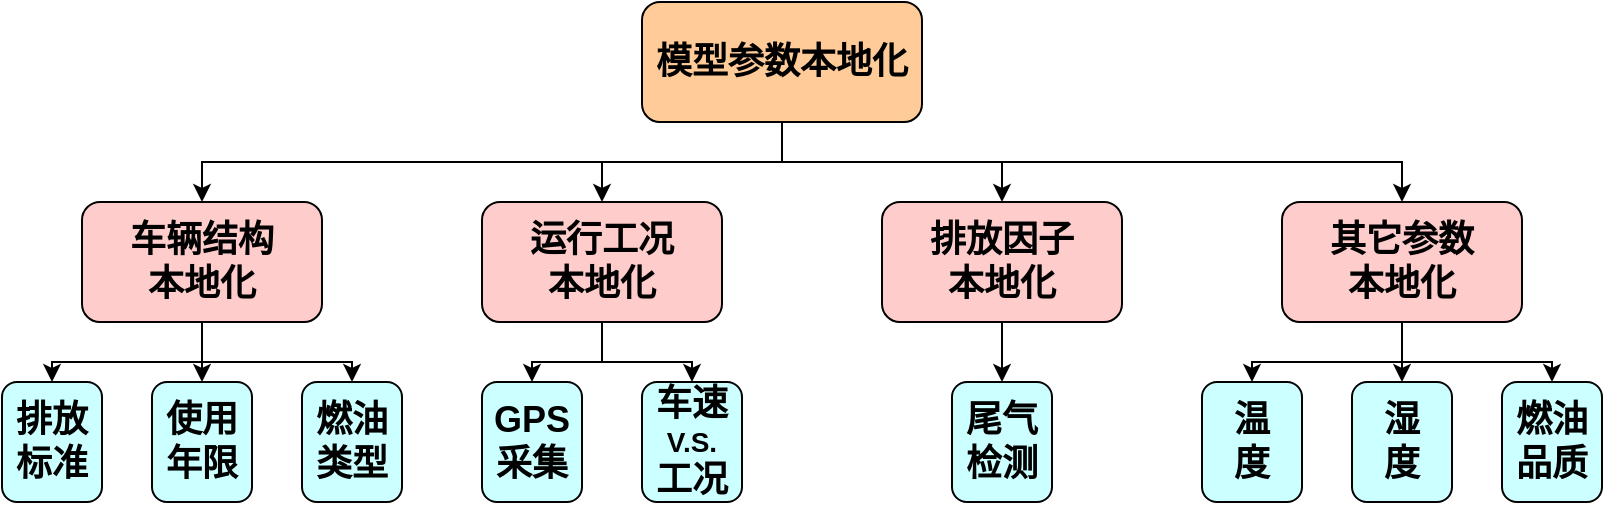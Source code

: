 <mxfile version="13.10.4" type="github">
  <diagram id="bN34Vr2TGb9hUtaHAPsd" name="Page-1">
    <mxGraphModel dx="868" dy="482" grid="1" gridSize="10" guides="1" tooltips="1" connect="1" arrows="1" fold="1" page="1" pageScale="1" pageWidth="1169" pageHeight="827" math="0" shadow="0">
      <root>
        <mxCell id="0" />
        <mxCell id="1" parent="0" />
        <mxCell id="fRTm9crbE09WPWOibQkh-7" style="edgeStyle=orthogonalEdgeStyle;rounded=0;orthogonalLoop=1;jettySize=auto;html=1;exitX=0.5;exitY=1;exitDx=0;exitDy=0;entryX=0.5;entryY=0;entryDx=0;entryDy=0;" parent="1" source="fRTm9crbE09WPWOibQkh-1" target="fRTm9crbE09WPWOibQkh-3" edge="1">
          <mxGeometry relative="1" as="geometry" />
        </mxCell>
        <mxCell id="fRTm9crbE09WPWOibQkh-8" style="edgeStyle=orthogonalEdgeStyle;rounded=0;orthogonalLoop=1;jettySize=auto;html=1;exitX=0.5;exitY=1;exitDx=0;exitDy=0;entryX=0.5;entryY=0;entryDx=0;entryDy=0;" parent="1" source="fRTm9crbE09WPWOibQkh-1" target="fRTm9crbE09WPWOibQkh-6" edge="1">
          <mxGeometry relative="1" as="geometry" />
        </mxCell>
        <mxCell id="fRTm9crbE09WPWOibQkh-9" style="edgeStyle=orthogonalEdgeStyle;rounded=0;orthogonalLoop=1;jettySize=auto;html=1;exitX=0.5;exitY=1;exitDx=0;exitDy=0;entryX=0.5;entryY=0;entryDx=0;entryDy=0;" parent="1" source="fRTm9crbE09WPWOibQkh-1" target="fRTm9crbE09WPWOibQkh-5" edge="1">
          <mxGeometry relative="1" as="geometry" />
        </mxCell>
        <mxCell id="fRTm9crbE09WPWOibQkh-10" style="edgeStyle=orthogonalEdgeStyle;rounded=0;orthogonalLoop=1;jettySize=auto;html=1;exitX=0.5;exitY=1;exitDx=0;exitDy=0;entryX=0.5;entryY=0;entryDx=0;entryDy=0;" parent="1" source="fRTm9crbE09WPWOibQkh-1" target="fRTm9crbE09WPWOibQkh-4" edge="1">
          <mxGeometry relative="1" as="geometry" />
        </mxCell>
        <mxCell id="fRTm9crbE09WPWOibQkh-1" value="&lt;b&gt;&lt;font style=&quot;font-size: 18px&quot;&gt;模型参数本地化&lt;/font&gt;&lt;/b&gt;" style="rounded=1;whiteSpace=wrap;html=1;fillColor=#FFCC99;" parent="1" vertex="1">
          <mxGeometry x="360" y="140" width="140" height="60" as="geometry" />
        </mxCell>
        <mxCell id="4KriCtXmoracCEAz2A_5-10" style="edgeStyle=orthogonalEdgeStyle;rounded=0;orthogonalLoop=1;jettySize=auto;html=1;exitX=0.5;exitY=1;exitDx=0;exitDy=0;entryX=0.5;entryY=0;entryDx=0;entryDy=0;" edge="1" parent="1" source="fRTm9crbE09WPWOibQkh-3" target="4KriCtXmoracCEAz2A_5-1">
          <mxGeometry relative="1" as="geometry" />
        </mxCell>
        <mxCell id="4KriCtXmoracCEAz2A_5-11" style="edgeStyle=orthogonalEdgeStyle;rounded=0;orthogonalLoop=1;jettySize=auto;html=1;exitX=0.5;exitY=1;exitDx=0;exitDy=0;entryX=0.5;entryY=0;entryDx=0;entryDy=0;" edge="1" parent="1" source="fRTm9crbE09WPWOibQkh-3" target="4KriCtXmoracCEAz2A_5-3">
          <mxGeometry relative="1" as="geometry" />
        </mxCell>
        <mxCell id="4KriCtXmoracCEAz2A_5-12" style="edgeStyle=orthogonalEdgeStyle;rounded=0;orthogonalLoop=1;jettySize=auto;html=1;exitX=0.5;exitY=1;exitDx=0;exitDy=0;entryX=0.5;entryY=0;entryDx=0;entryDy=0;" edge="1" parent="1" source="fRTm9crbE09WPWOibQkh-3" target="4KriCtXmoracCEAz2A_5-2">
          <mxGeometry relative="1" as="geometry" />
        </mxCell>
        <mxCell id="fRTm9crbE09WPWOibQkh-3" value="&lt;font style=&quot;font-size: 18px&quot;&gt;&lt;b&gt;车辆结构&lt;br&gt;本地化&lt;/b&gt;&lt;/font&gt;" style="rounded=1;whiteSpace=wrap;html=1;fillColor=#FFCCCC;" parent="1" vertex="1">
          <mxGeometry x="80" y="240" width="120" height="60" as="geometry" />
        </mxCell>
        <mxCell id="4KriCtXmoracCEAz2A_5-13" style="edgeStyle=orthogonalEdgeStyle;rounded=0;orthogonalLoop=1;jettySize=auto;html=1;exitX=0.5;exitY=1;exitDx=0;exitDy=0;entryX=0.5;entryY=0;entryDx=0;entryDy=0;" edge="1" parent="1" source="fRTm9crbE09WPWOibQkh-4" target="4KriCtXmoracCEAz2A_5-4">
          <mxGeometry relative="1" as="geometry" />
        </mxCell>
        <mxCell id="4KriCtXmoracCEAz2A_5-14" style="edgeStyle=orthogonalEdgeStyle;rounded=0;orthogonalLoop=1;jettySize=auto;html=1;exitX=0.5;exitY=1;exitDx=0;exitDy=0;entryX=0.5;entryY=0;entryDx=0;entryDy=0;" edge="1" parent="1" source="fRTm9crbE09WPWOibQkh-4" target="4KriCtXmoracCEAz2A_5-5">
          <mxGeometry relative="1" as="geometry" />
        </mxCell>
        <mxCell id="fRTm9crbE09WPWOibQkh-4" value="&lt;font style=&quot;font-size: 18px&quot;&gt;&lt;b&gt;运行工况&lt;br&gt;本地化&lt;/b&gt;&lt;/font&gt;" style="rounded=1;whiteSpace=wrap;html=1;fillColor=#FFCCCC;" parent="1" vertex="1">
          <mxGeometry x="280" y="240" width="120" height="60" as="geometry" />
        </mxCell>
        <mxCell id="4KriCtXmoracCEAz2A_5-15" style="edgeStyle=orthogonalEdgeStyle;rounded=0;orthogonalLoop=1;jettySize=auto;html=1;exitX=0.5;exitY=1;exitDx=0;exitDy=0;entryX=0.5;entryY=0;entryDx=0;entryDy=0;" edge="1" parent="1" source="fRTm9crbE09WPWOibQkh-5" target="4KriCtXmoracCEAz2A_5-6">
          <mxGeometry relative="1" as="geometry" />
        </mxCell>
        <mxCell id="fRTm9crbE09WPWOibQkh-5" value="&lt;font style=&quot;font-size: 18px&quot;&gt;&lt;b&gt;排放因子&lt;br&gt;本地化&lt;/b&gt;&lt;/font&gt;" style="rounded=1;whiteSpace=wrap;html=1;fillColor=#FFCCCC;" parent="1" vertex="1">
          <mxGeometry x="480" y="240" width="120" height="60" as="geometry" />
        </mxCell>
        <mxCell id="4KriCtXmoracCEAz2A_5-20" style="edgeStyle=orthogonalEdgeStyle;rounded=0;orthogonalLoop=1;jettySize=auto;html=1;exitX=0.5;exitY=1;exitDx=0;exitDy=0;entryX=0.5;entryY=0;entryDx=0;entryDy=0;" edge="1" parent="1" source="fRTm9crbE09WPWOibQkh-6" target="4KriCtXmoracCEAz2A_5-7">
          <mxGeometry relative="1" as="geometry" />
        </mxCell>
        <mxCell id="4KriCtXmoracCEAz2A_5-21" style="edgeStyle=orthogonalEdgeStyle;rounded=0;orthogonalLoop=1;jettySize=auto;html=1;exitX=0.5;exitY=1;exitDx=0;exitDy=0;entryX=0.5;entryY=0;entryDx=0;entryDy=0;" edge="1" parent="1" source="fRTm9crbE09WPWOibQkh-6" target="4KriCtXmoracCEAz2A_5-9">
          <mxGeometry relative="1" as="geometry" />
        </mxCell>
        <mxCell id="4KriCtXmoracCEAz2A_5-22" style="edgeStyle=orthogonalEdgeStyle;rounded=0;orthogonalLoop=1;jettySize=auto;html=1;exitX=0.5;exitY=1;exitDx=0;exitDy=0;entryX=0.5;entryY=0;entryDx=0;entryDy=0;" edge="1" parent="1" source="fRTm9crbE09WPWOibQkh-6" target="4KriCtXmoracCEAz2A_5-8">
          <mxGeometry relative="1" as="geometry" />
        </mxCell>
        <mxCell id="fRTm9crbE09WPWOibQkh-6" value="&lt;font style=&quot;font-size: 18px&quot;&gt;&lt;b&gt;其它参数&lt;br&gt;本地化&lt;/b&gt;&lt;/font&gt;" style="rounded=1;whiteSpace=wrap;html=1;fillColor=#FFCCCC;" parent="1" vertex="1">
          <mxGeometry x="680" y="240" width="120" height="60" as="geometry" />
        </mxCell>
        <mxCell id="4KriCtXmoracCEAz2A_5-1" value="&lt;font style=&quot;font-size: 18px&quot;&gt;&lt;b&gt;排放标准&lt;/b&gt;&lt;/font&gt;" style="rounded=1;whiteSpace=wrap;html=1;fillColor=#CCFFFF;" vertex="1" parent="1">
          <mxGeometry x="40" y="330" width="50" height="60" as="geometry" />
        </mxCell>
        <mxCell id="4KriCtXmoracCEAz2A_5-2" value="&lt;font style=&quot;font-size: 18px&quot;&gt;&lt;b&gt;使用年限&lt;/b&gt;&lt;/font&gt;" style="rounded=1;whiteSpace=wrap;html=1;fillColor=#CCFFFF;" vertex="1" parent="1">
          <mxGeometry x="115" y="330" width="50" height="60" as="geometry" />
        </mxCell>
        <mxCell id="4KriCtXmoracCEAz2A_5-3" value="&lt;font style=&quot;font-size: 18px&quot;&gt;&lt;b&gt;燃油类型&lt;/b&gt;&lt;/font&gt;" style="rounded=1;whiteSpace=wrap;html=1;fillColor=#CCFFFF;" vertex="1" parent="1">
          <mxGeometry x="190" y="330" width="50" height="60" as="geometry" />
        </mxCell>
        <mxCell id="4KriCtXmoracCEAz2A_5-4" value="&lt;font style=&quot;font-size: 18px&quot;&gt;&lt;b&gt;GPS&lt;br&gt;采集&lt;/b&gt;&lt;/font&gt;" style="rounded=1;whiteSpace=wrap;html=1;fillColor=#CCFFFF;" vertex="1" parent="1">
          <mxGeometry x="280" y="330" width="50" height="60" as="geometry" />
        </mxCell>
        <mxCell id="4KriCtXmoracCEAz2A_5-5" value="&lt;b&gt;&lt;span style=&quot;font-size: 18px&quot;&gt;车速&lt;/span&gt;&lt;br&gt;&lt;font style=&quot;font-size: 14px&quot;&gt;V.S.&lt;/font&gt;&lt;br&gt;&lt;/b&gt;&lt;font style=&quot;font-size: 18px&quot;&gt;&lt;b&gt;工况&lt;/b&gt;&lt;/font&gt;" style="rounded=1;whiteSpace=wrap;html=1;fillColor=#CCFFFF;" vertex="1" parent="1">
          <mxGeometry x="360" y="330" width="50" height="60" as="geometry" />
        </mxCell>
        <mxCell id="4KriCtXmoracCEAz2A_5-6" value="&lt;span style=&quot;font-size: 18px&quot;&gt;&lt;b&gt;尾气检测&lt;/b&gt;&lt;/span&gt;" style="rounded=1;whiteSpace=wrap;html=1;fillColor=#CCFFFF;" vertex="1" parent="1">
          <mxGeometry x="515" y="330" width="50" height="60" as="geometry" />
        </mxCell>
        <mxCell id="4KriCtXmoracCEAz2A_5-7" value="&lt;span style=&quot;font-size: 18px&quot;&gt;&lt;b&gt;温&lt;/b&gt;&lt;/span&gt;&lt;span style=&quot;color: rgba(0 , 0 , 0 , 0) ; font-family: monospace ; font-size: 0px&quot;&gt;%3CmxGraphModel%3E%3Croot%3E%3CmxCell%20id%3D%220%22%2F%3E%3CmxCell%20id%3D%221%22%20parent%3D%220%22%2F%3E%3CmxCell%20id%3D%222%22%20value%3D%22%26lt%3Bspan%20style%3D%26quot%3Bfont-size%3A%2018px%26quot%3B%26gt%3B%26lt%3Bb%26gt%3B%E5%B0%BE%E6%B0%94%E6%A3%80%E6%B5%8B%26lt%3B%2Fb%26gt%3B%26lt%3B%2Fspan%26gt%3B%22%20style%3D%22rounded%3D1%3BwhiteSpace%3Dwrap%3Bhtml%3D1%3B%22%20vertex%3D%221%22%20parent%3D%221%22%3E%3CmxGeometry%20x%3D%22460%22%20y%3D%22450%22%20width%3D%2250%22%20height%3D%2260%22%20as%3D%22geometry%22%2F%3E%3C%2FmxCell%3E%3C%2Froot%3E%3C%2FmxGraphModel%3E&lt;/span&gt;&lt;span style=&quot;font-size: 18px&quot;&gt;&lt;b&gt;&lt;br&gt;度&lt;/b&gt;&lt;/span&gt;" style="rounded=1;whiteSpace=wrap;html=1;fillColor=#CCFFFF;" vertex="1" parent="1">
          <mxGeometry x="640" y="330" width="50" height="60" as="geometry" />
        </mxCell>
        <mxCell id="4KriCtXmoracCEAz2A_5-8" value="&lt;span style=&quot;font-size: 18px&quot;&gt;&lt;b&gt;湿&lt;/b&gt;&lt;/span&gt;&lt;span style=&quot;color: rgba(0 , 0 , 0 , 0) ; font-family: monospace ; font-size: 0px&quot;&gt;%3CmxGraphModel%3E%3Croot%3E%3CmxCell%20id%3D%220%22%2F%3E%3CmxCell%20id%3D%221%22%20parent%3D%220%22%2F%3E%3CmxCell%20id%3D%222%22%20value%3D%22%26lt%3Bspan%20style%3D%26quot%3Bfont-size%3A%2018px%26quot%3B%26gt%3B%26lt%3Bb%26gt%3B%E5%B0%BE%E6%B0%94%E6%A3%80%E6%B5%8B%26lt%3B%2Fb%26gt%3B%26lt%3B%2Fspan%26gt%3B%22%20style%3D%22rounded%3D1%3BwhiteSpace%3Dwrap%3Bhtml%3D1%3B%22%20vertex%3D%221%22%20parent%3D%221%22%3E%3CmxGeometry%20x%3D%22460%22%20y%3D%22450%22%20width%3D%2250%22%20height%3D%2260%22%20as%3D%22geometry%22%2F%3E%3C%2FmxCell%3E%3C%2Froot%3E%3C%2FmxGraphModel%3E&lt;/span&gt;&lt;span style=&quot;font-size: 18px&quot;&gt;&lt;b&gt;&lt;br&gt;度&lt;/b&gt;&lt;/span&gt;" style="rounded=1;whiteSpace=wrap;html=1;fillColor=#CCFFFF;" vertex="1" parent="1">
          <mxGeometry x="715" y="330" width="50" height="60" as="geometry" />
        </mxCell>
        <mxCell id="4KriCtXmoracCEAz2A_5-9" value="&lt;span style=&quot;font-size: 18px&quot;&gt;&lt;b&gt;燃油&lt;br&gt;&lt;/b&gt;&lt;/span&gt;&lt;b&gt;&lt;font style=&quot;font-size: 18px&quot;&gt;品质&lt;/font&gt;&lt;/b&gt;" style="rounded=1;whiteSpace=wrap;html=1;fillColor=#CCFFFF;" vertex="1" parent="1">
          <mxGeometry x="790" y="330" width="50" height="60" as="geometry" />
        </mxCell>
      </root>
    </mxGraphModel>
  </diagram>
</mxfile>

